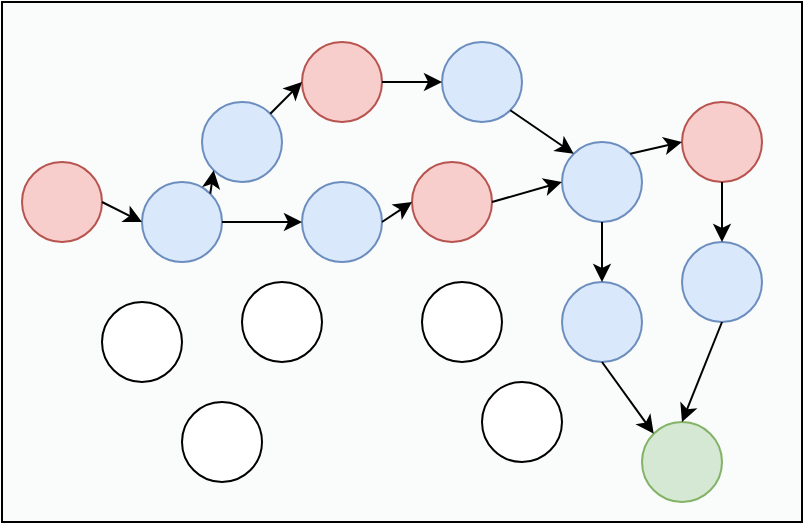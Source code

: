 <mxfile version="14.9.2" type="device"><diagram id="eRYonqHL9b5hYBSjvAid" name="Page-1"><mxGraphModel dx="1422" dy="752" grid="1" gridSize="10" guides="1" tooltips="1" connect="1" arrows="1" fold="1" page="1" pageScale="1" pageWidth="850" pageHeight="1100" math="0" shadow="0"><root><mxCell id="0"/><mxCell id="1" parent="0"/><mxCell id="rFG29jvDRmqZD3IeFkXx-1" value="" style="rounded=0;whiteSpace=wrap;html=1;fontSize=24;fillColor=#FAFBFB;" vertex="1" parent="1"><mxGeometry x="210" y="210" width="400" height="260" as="geometry"/></mxCell><mxCell id="ooP_ZsLaYIVID3zbkqCY-2" value="" style="ellipse;whiteSpace=wrap;html=1;aspect=fixed;fillColor=#f8cecc;strokeColor=#b85450;" parent="1" vertex="1"><mxGeometry x="415" y="290" width="40" height="40" as="geometry"/></mxCell><mxCell id="ooP_ZsLaYIVID3zbkqCY-4" value="" style="ellipse;whiteSpace=wrap;html=1;aspect=fixed;fillColor=#dae8fc;strokeColor=#6c8ebf;" parent="1" vertex="1"><mxGeometry x="360" y="300" width="40" height="40" as="geometry"/></mxCell><mxCell id="ooP_ZsLaYIVID3zbkqCY-5" value="" style="ellipse;whiteSpace=wrap;html=1;aspect=fixed;" parent="1" vertex="1"><mxGeometry x="260" y="360" width="40" height="40" as="geometry"/></mxCell><mxCell id="ooP_ZsLaYIVID3zbkqCY-6" value="" style="ellipse;whiteSpace=wrap;html=1;aspect=fixed;fillColor=#dae8fc;strokeColor=#6c8ebf;" parent="1" vertex="1"><mxGeometry x="490" y="350" width="40" height="40" as="geometry"/></mxCell><mxCell id="ooP_ZsLaYIVID3zbkqCY-7" value="" style="ellipse;whiteSpace=wrap;html=1;aspect=fixed;" parent="1" vertex="1"><mxGeometry x="330" y="350" width="40" height="40" as="geometry"/></mxCell><mxCell id="ooP_ZsLaYIVID3zbkqCY-8" value="" style="ellipse;whiteSpace=wrap;html=1;aspect=fixed;" parent="1" vertex="1"><mxGeometry x="420" y="350" width="40" height="40" as="geometry"/></mxCell><mxCell id="ooP_ZsLaYIVID3zbkqCY-9" value="" style="ellipse;whiteSpace=wrap;html=1;aspect=fixed;fillColor=#dae8fc;strokeColor=#6c8ebf;" parent="1" vertex="1"><mxGeometry x="280" y="300" width="40" height="40" as="geometry"/></mxCell><mxCell id="ooP_ZsLaYIVID3zbkqCY-11" value="" style="ellipse;whiteSpace=wrap;html=1;aspect=fixed;fillColor=#dae8fc;strokeColor=#6c8ebf;" parent="1" vertex="1"><mxGeometry x="310" y="260" width="40" height="40" as="geometry"/></mxCell><mxCell id="ooP_ZsLaYIVID3zbkqCY-12" value="" style="ellipse;whiteSpace=wrap;html=1;aspect=fixed;" parent="1" vertex="1"><mxGeometry x="300" y="410" width="40" height="40" as="geometry"/></mxCell><mxCell id="ooP_ZsLaYIVID3zbkqCY-13" value="" style="ellipse;whiteSpace=wrap;html=1;aspect=fixed;fillColor=#f8cecc;strokeColor=#b85450;" parent="1" vertex="1"><mxGeometry x="360" y="230" width="40" height="40" as="geometry"/></mxCell><mxCell id="ooP_ZsLaYIVID3zbkqCY-14" value="" style="ellipse;whiteSpace=wrap;html=1;aspect=fixed;fillColor=#dae8fc;strokeColor=#6c8ebf;" parent="1" vertex="1"><mxGeometry x="430" y="230" width="40" height="40" as="geometry"/></mxCell><mxCell id="ooP_ZsLaYIVID3zbkqCY-15" value="" style="ellipse;whiteSpace=wrap;html=1;aspect=fixed;fillColor=#f8cecc;strokeColor=#b85450;" parent="1" vertex="1"><mxGeometry x="550" y="260" width="40" height="40" as="geometry"/></mxCell><mxCell id="ooP_ZsLaYIVID3zbkqCY-16" value="" style="ellipse;whiteSpace=wrap;html=1;aspect=fixed;fillColor=#dae8fc;strokeColor=#6c8ebf;" parent="1" vertex="1"><mxGeometry x="490" y="280" width="40" height="40" as="geometry"/></mxCell><mxCell id="ooP_ZsLaYIVID3zbkqCY-17" value="" style="ellipse;whiteSpace=wrap;html=1;aspect=fixed;fillColor=#dae8fc;strokeColor=#6c8ebf;" parent="1" vertex="1"><mxGeometry x="550" y="330" width="40" height="40" as="geometry"/></mxCell><mxCell id="ooP_ZsLaYIVID3zbkqCY-18" value="" style="ellipse;whiteSpace=wrap;html=1;aspect=fixed;" parent="1" vertex="1"><mxGeometry x="450" y="400" width="40" height="40" as="geometry"/></mxCell><mxCell id="ooP_ZsLaYIVID3zbkqCY-19" value="" style="ellipse;whiteSpace=wrap;html=1;aspect=fixed;fillColor=#f8cecc;strokeColor=#b85450;" parent="1" vertex="1"><mxGeometry x="220" y="290" width="40" height="40" as="geometry"/></mxCell><mxCell id="ooP_ZsLaYIVID3zbkqCY-22" value="" style="ellipse;whiteSpace=wrap;html=1;aspect=fixed;fillColor=#d5e8d4;strokeColor=#82b366;" parent="1" vertex="1"><mxGeometry x="530" y="420" width="40" height="40" as="geometry"/></mxCell><mxCell id="ooP_ZsLaYIVID3zbkqCY-33" value="" style="endArrow=classic;html=1;exitX=1;exitY=0;exitDx=0;exitDy=0;entryX=0;entryY=0.5;entryDx=0;entryDy=0;" parent="1" source="ooP_ZsLaYIVID3zbkqCY-16" target="ooP_ZsLaYIVID3zbkqCY-15" edge="1"><mxGeometry width="50" height="50" relative="1" as="geometry"><mxPoint x="520" y="360" as="sourcePoint"/><mxPoint x="520" y="330" as="targetPoint"/></mxGeometry></mxCell><mxCell id="ooP_ZsLaYIVID3zbkqCY-37" value="" style="endArrow=classic;html=1;exitX=1;exitY=1;exitDx=0;exitDy=0;entryX=0;entryY=0;entryDx=0;entryDy=0;" parent="1" source="ooP_ZsLaYIVID3zbkqCY-14" target="ooP_ZsLaYIVID3zbkqCY-16" edge="1"><mxGeometry width="50" height="50" relative="1" as="geometry"><mxPoint x="500" y="310" as="sourcePoint"/><mxPoint x="690" y="250" as="targetPoint"/></mxGeometry></mxCell><mxCell id="rFG29jvDRmqZD3IeFkXx-3" value="" style="endArrow=classic;html=1;fontSize=24;entryX=0;entryY=0.5;entryDx=0;entryDy=0;exitX=1;exitY=0.5;exitDx=0;exitDy=0;" edge="1" parent="1" source="ooP_ZsLaYIVID3zbkqCY-19" target="ooP_ZsLaYIVID3zbkqCY-9"><mxGeometry width="50" height="50" relative="1" as="geometry"><mxPoint x="60" y="270" as="sourcePoint"/><mxPoint x="110" y="220" as="targetPoint"/></mxGeometry></mxCell><mxCell id="rFG29jvDRmqZD3IeFkXx-4" value="" style="endArrow=classic;html=1;fontSize=24;entryX=0;entryY=1;entryDx=0;entryDy=0;exitX=1;exitY=0;exitDx=0;exitDy=0;" edge="1" parent="1" source="ooP_ZsLaYIVID3zbkqCY-9" target="ooP_ZsLaYIVID3zbkqCY-11"><mxGeometry width="50" height="50" relative="1" as="geometry"><mxPoint x="270" y="320" as="sourcePoint"/><mxPoint x="290" y="330" as="targetPoint"/></mxGeometry></mxCell><mxCell id="rFG29jvDRmqZD3IeFkXx-5" value="" style="endArrow=classic;html=1;fontSize=24;entryX=0;entryY=0.5;entryDx=0;entryDy=0;" edge="1" parent="1" target="ooP_ZsLaYIVID3zbkqCY-4"><mxGeometry width="50" height="50" relative="1" as="geometry"><mxPoint x="320" y="320" as="sourcePoint"/><mxPoint x="290" y="330" as="targetPoint"/></mxGeometry></mxCell><mxCell id="rFG29jvDRmqZD3IeFkXx-7" value="" style="endArrow=classic;html=1;fontSize=24;entryX=0;entryY=0.5;entryDx=0;entryDy=0;exitX=1;exitY=0;exitDx=0;exitDy=0;" edge="1" parent="1" source="ooP_ZsLaYIVID3zbkqCY-11" target="ooP_ZsLaYIVID3zbkqCY-13"><mxGeometry width="50" height="50" relative="1" as="geometry"><mxPoint x="330" y="330" as="sourcePoint"/><mxPoint x="370" y="330" as="targetPoint"/></mxGeometry></mxCell><mxCell id="rFG29jvDRmqZD3IeFkXx-8" value="" style="endArrow=classic;html=1;fontSize=24;entryX=0;entryY=0.5;entryDx=0;entryDy=0;exitX=1;exitY=0.5;exitDx=0;exitDy=0;" edge="1" parent="1" source="ooP_ZsLaYIVID3zbkqCY-13" target="ooP_ZsLaYIVID3zbkqCY-14"><mxGeometry width="50" height="50" relative="1" as="geometry"><mxPoint x="354.142" y="275.858" as="sourcePoint"/><mxPoint x="370" y="260" as="targetPoint"/></mxGeometry></mxCell><mxCell id="rFG29jvDRmqZD3IeFkXx-9" value="" style="endArrow=classic;html=1;fontSize=24;entryX=0;entryY=0.5;entryDx=0;entryDy=0;exitX=1;exitY=0.5;exitDx=0;exitDy=0;" edge="1" parent="1" source="ooP_ZsLaYIVID3zbkqCY-4" target="ooP_ZsLaYIVID3zbkqCY-2"><mxGeometry width="50" height="50" relative="1" as="geometry"><mxPoint x="400" y="279" as="sourcePoint"/><mxPoint x="430" y="279" as="targetPoint"/></mxGeometry></mxCell><mxCell id="rFG29jvDRmqZD3IeFkXx-10" value="" style="endArrow=classic;html=1;exitX=1;exitY=0.5;exitDx=0;exitDy=0;entryX=0;entryY=0.5;entryDx=0;entryDy=0;" edge="1" parent="1" source="ooP_ZsLaYIVID3zbkqCY-2" target="ooP_ZsLaYIVID3zbkqCY-16"><mxGeometry width="50" height="50" relative="1" as="geometry"><mxPoint x="474.142" y="274.142" as="sourcePoint"/><mxPoint x="505.858" y="295.858" as="targetPoint"/></mxGeometry></mxCell><mxCell id="rFG29jvDRmqZD3IeFkXx-11" value="" style="endArrow=classic;html=1;exitX=0.5;exitY=1;exitDx=0;exitDy=0;entryX=0.5;entryY=0;entryDx=0;entryDy=0;" edge="1" parent="1" source="ooP_ZsLaYIVID3zbkqCY-16" target="ooP_ZsLaYIVID3zbkqCY-6"><mxGeometry width="50" height="50" relative="1" as="geometry"><mxPoint x="465" y="320" as="sourcePoint"/><mxPoint x="500" y="310" as="targetPoint"/></mxGeometry></mxCell><mxCell id="rFG29jvDRmqZD3IeFkXx-12" value="" style="endArrow=classic;html=1;entryX=0;entryY=0;entryDx=0;entryDy=0;exitX=0.5;exitY=1;exitDx=0;exitDy=0;" edge="1" parent="1" source="ooP_ZsLaYIVID3zbkqCY-6" target="ooP_ZsLaYIVID3zbkqCY-22"><mxGeometry width="50" height="50" relative="1" as="geometry"><mxPoint x="520" y="425" as="sourcePoint"/><mxPoint x="520" y="455" as="targetPoint"/></mxGeometry></mxCell><mxCell id="rFG29jvDRmqZD3IeFkXx-15" value="" style="endArrow=classic;html=1;entryX=0.5;entryY=0;entryDx=0;entryDy=0;exitX=0.5;exitY=1;exitDx=0;exitDy=0;" edge="1" parent="1" source="ooP_ZsLaYIVID3zbkqCY-17" target="ooP_ZsLaYIVID3zbkqCY-22"><mxGeometry width="50" height="50" relative="1" as="geometry"><mxPoint x="520" y="400" as="sourcePoint"/><mxPoint x="545.858" y="435.858" as="targetPoint"/></mxGeometry></mxCell><mxCell id="rFG29jvDRmqZD3IeFkXx-16" value="" style="endArrow=classic;html=1;exitX=0.5;exitY=1;exitDx=0;exitDy=0;entryX=0.5;entryY=0;entryDx=0;entryDy=0;" edge="1" parent="1" source="ooP_ZsLaYIVID3zbkqCY-15" target="ooP_ZsLaYIVID3zbkqCY-17"><mxGeometry width="50" height="50" relative="1" as="geometry"><mxPoint x="520" y="330" as="sourcePoint"/><mxPoint x="520" y="360" as="targetPoint"/></mxGeometry></mxCell></root></mxGraphModel></diagram></mxfile>